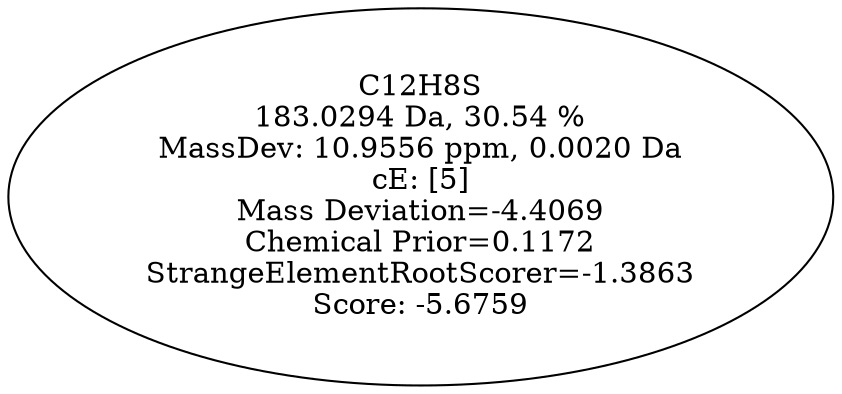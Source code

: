 strict digraph {
v1 [label="C12H8S\n183.0294 Da, 30.54 %\nMassDev: 10.9556 ppm, 0.0020 Da\ncE: [5]\nMass Deviation=-4.4069\nChemical Prior=0.1172\nStrangeElementRootScorer=-1.3863\nScore: -5.6759"];
}